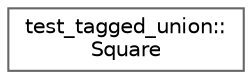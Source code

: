 digraph "类继承关系图"
{
 // LATEX_PDF_SIZE
  bgcolor="transparent";
  edge [fontname=Helvetica,fontsize=10,labelfontname=Helvetica,labelfontsize=10];
  node [fontname=Helvetica,fontsize=10,shape=box,height=0.2,width=0.4];
  rankdir="LR";
  Node0 [id="Node000000",label="test_tagged_union::\lSquare",height=0.2,width=0.4,color="grey40", fillcolor="white", style="filled",URL="$structtest__tagged__union_1_1_square.html",tooltip=" "];
}
